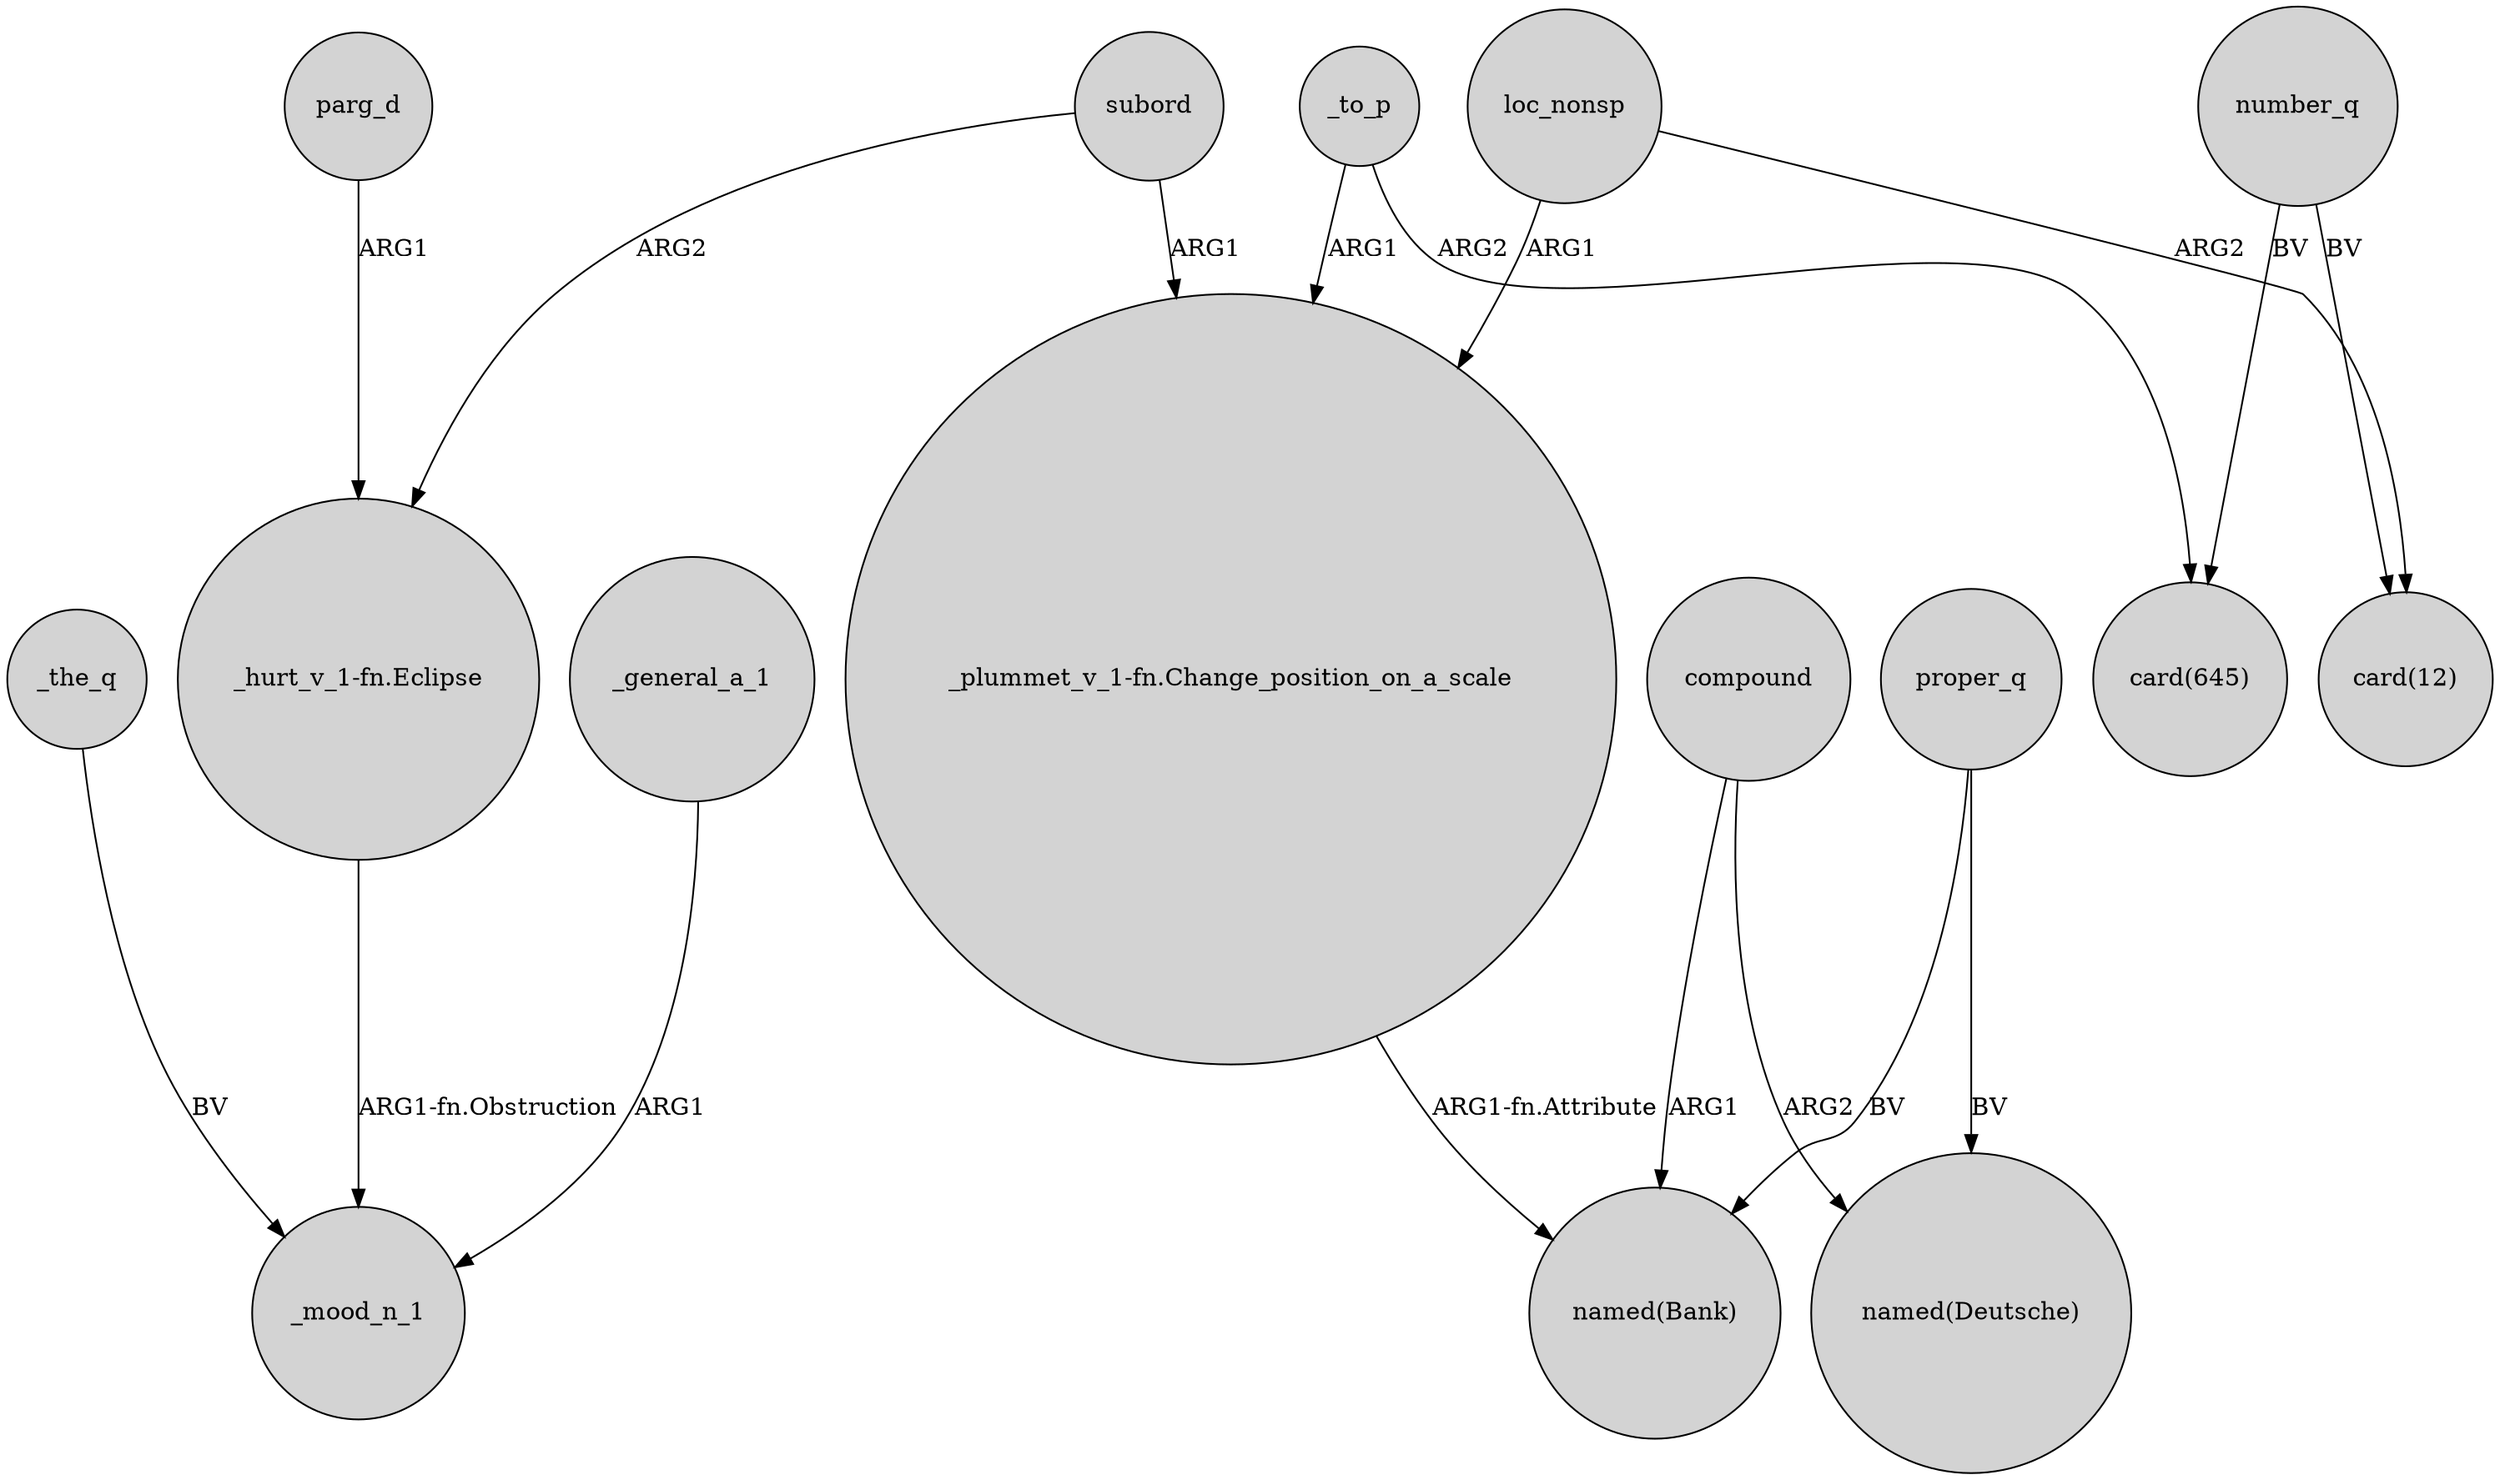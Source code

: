 digraph {
	node [shape=circle style=filled]
	_the_q -> _mood_n_1 [label=BV]
	compound -> "named(Deutsche)" [label=ARG2]
	parg_d -> "_hurt_v_1-fn.Eclipse" [label=ARG1]
	_general_a_1 -> _mood_n_1 [label=ARG1]
	compound -> "named(Bank)" [label=ARG1]
	_to_p -> "card(645)" [label=ARG2]
	"_plummet_v_1-fn.Change_position_on_a_scale" -> "named(Bank)" [label="ARG1-fn.Attribute"]
	subord -> "_plummet_v_1-fn.Change_position_on_a_scale" [label=ARG1]
	number_q -> "card(645)" [label=BV]
	proper_q -> "named(Deutsche)" [label=BV]
	number_q -> "card(12)" [label=BV]
	loc_nonsp -> "card(12)" [label=ARG2]
	subord -> "_hurt_v_1-fn.Eclipse" [label=ARG2]
	loc_nonsp -> "_plummet_v_1-fn.Change_position_on_a_scale" [label=ARG1]
	_to_p -> "_plummet_v_1-fn.Change_position_on_a_scale" [label=ARG1]
	proper_q -> "named(Bank)" [label=BV]
	"_hurt_v_1-fn.Eclipse" -> _mood_n_1 [label="ARG1-fn.Obstruction"]
}

